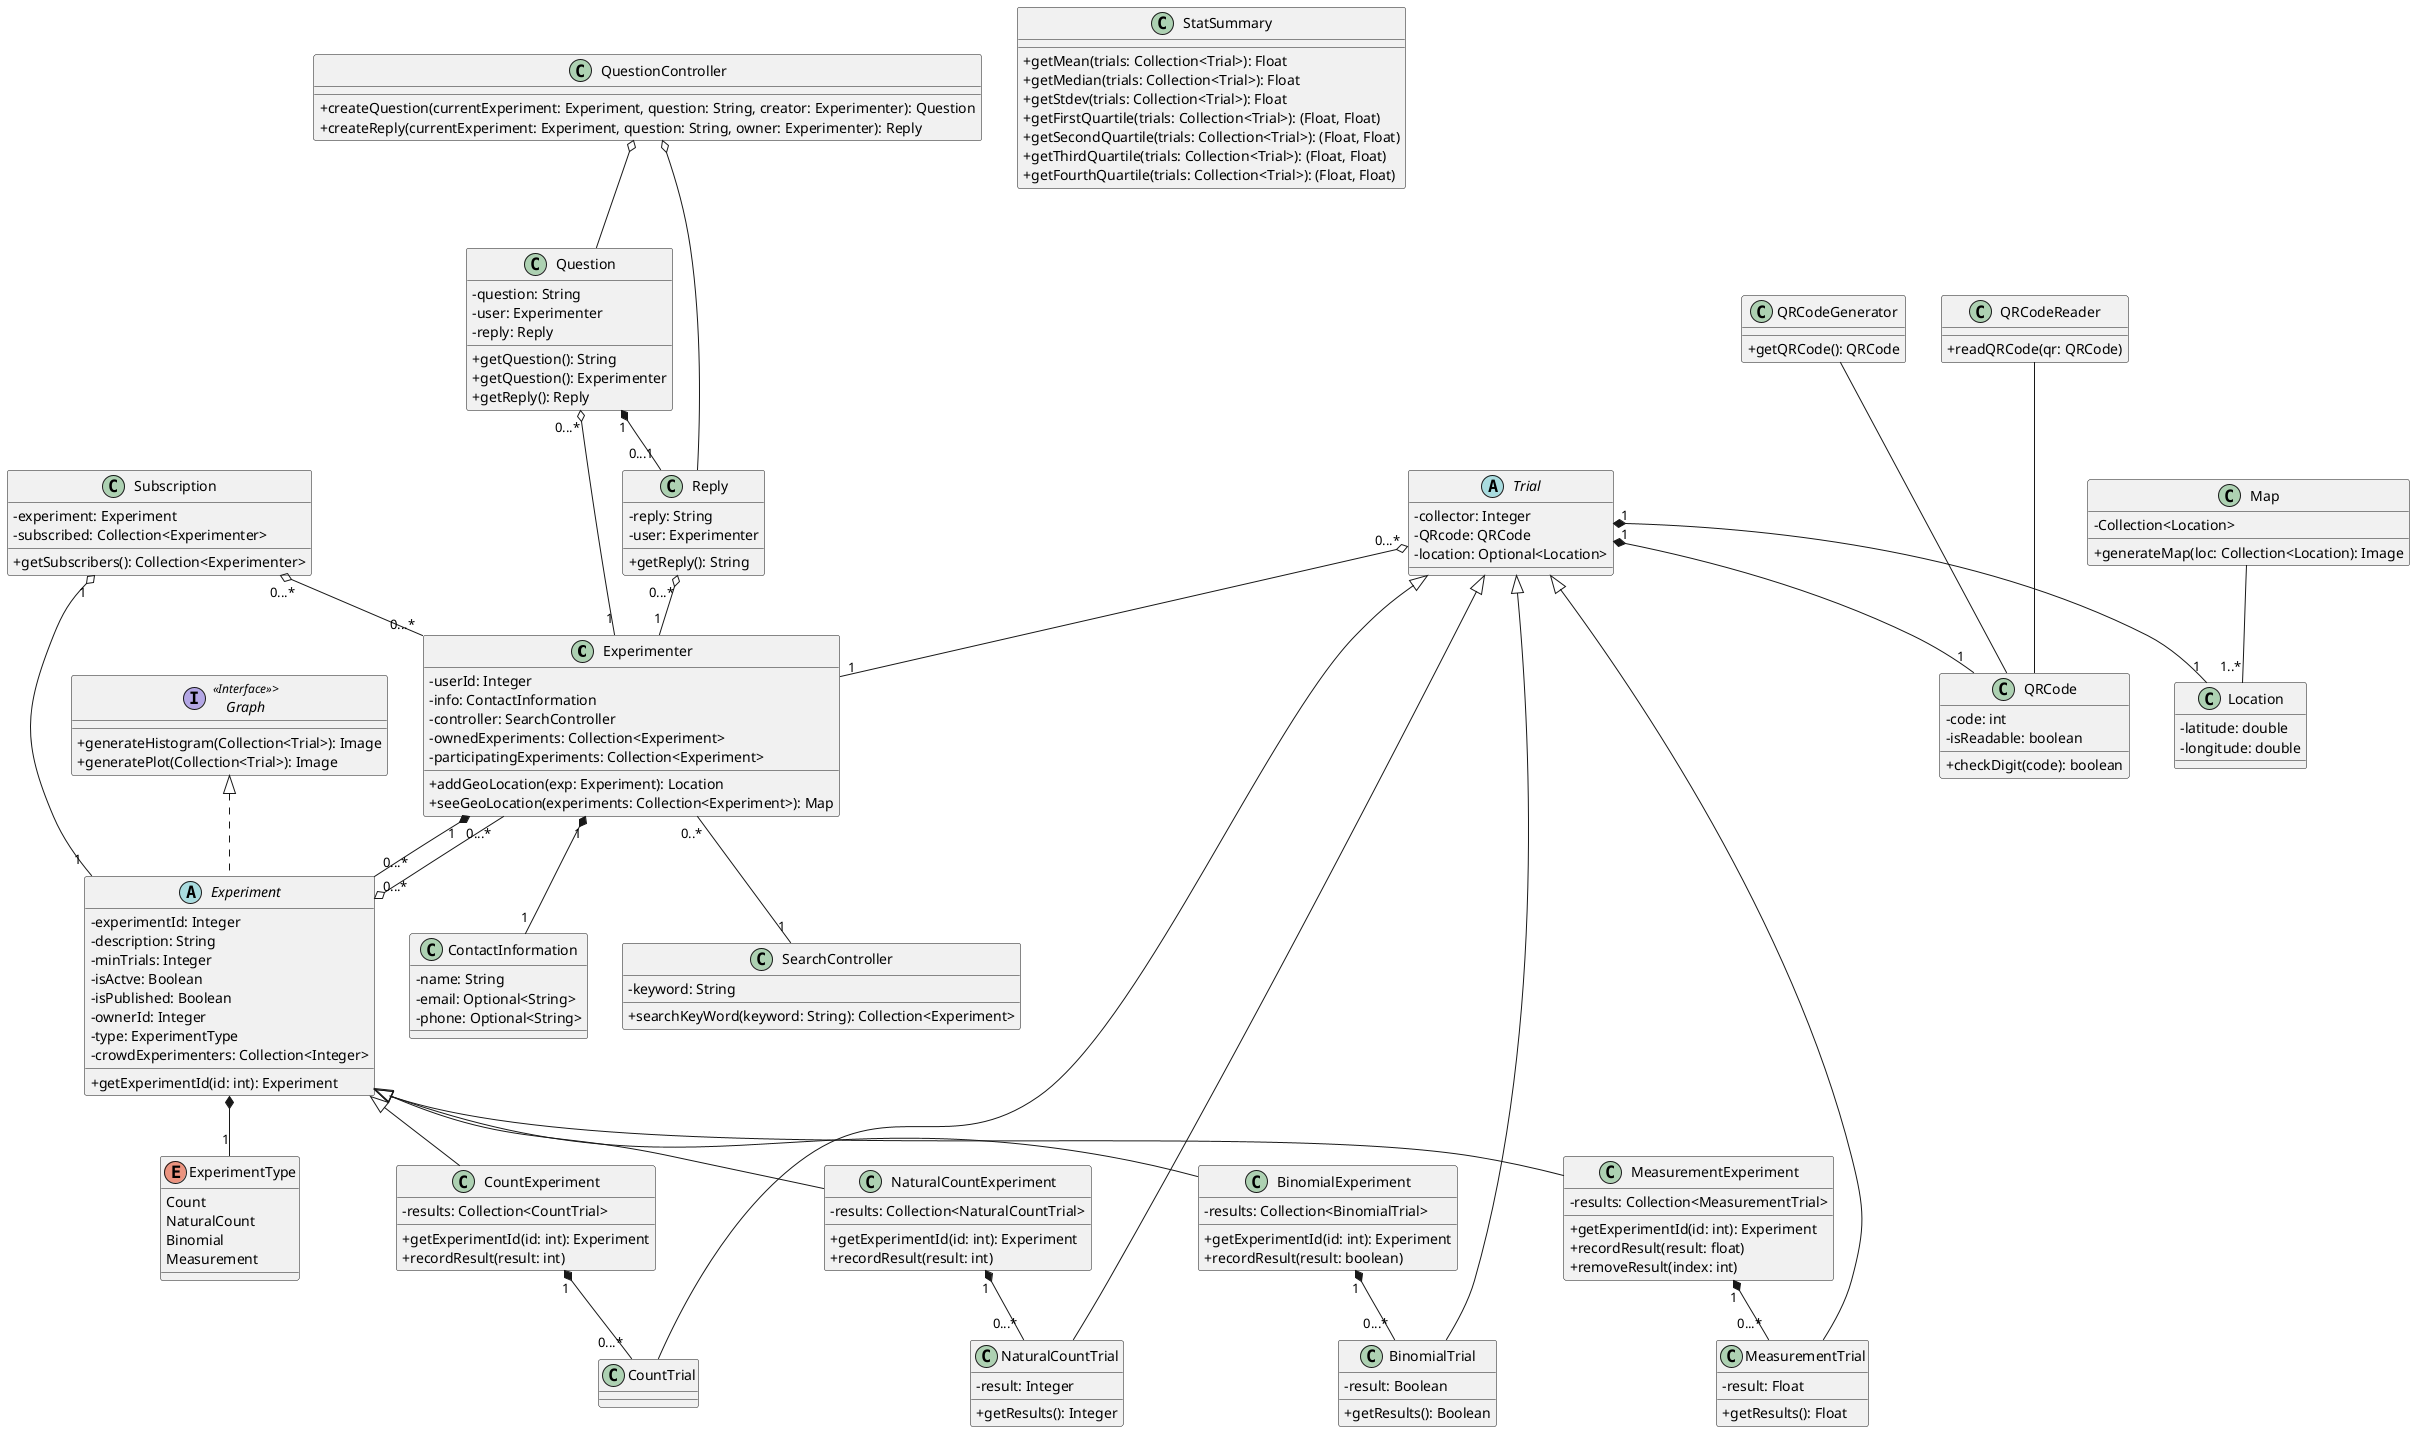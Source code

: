 @startuml UML
skinparam classAttributeIconSize 0

' generic class for an experimenter
' note that experiments will likely be stored by user id instead of by all experiment info
' We could do hasing, but it's probably easier for now (for the UML sake) to represent this as a collection of experiments
class Experimenter {
    -userId: Integer
    -info: ContactInformation
    -controller: SearchController
    -ownedExperiments: Collection<Experiment>
    -participatingExperiments: Collection<Experiment>
    +addGeoLocation(exp: Experiment): Location
    +seeGeoLocation(experiments: Collection<Experiment>): Map
}

' what information does a subscription hold? an experiment & list of users subscribed? currently assumes all subscribers are experimenters of some kind
class Subscription {
    -experiment: Experiment
    -subscribed: Collection<Experimenter>
    +getSubscribers(): Collection<Experimenter>
}

class Question {
    -question: String
    -user: Experimenter
    -reply: Reply
    +getQuestion(): String
    +getQuestion(): Experimenter
    +getReply(): Reply
}

' assume that anyone who can reply to a question is a type of experimenter
class Reply {
    -reply: String
    -user: Experimenter
    +getReply(): String
}

' in charge of questions & their replies
class QuestionController {
    +createQuestion(currentExperiment: Experiment, question: String, creator: Experimenter): Question
    +createReply(currentExperiment: Experiment, question: String, owner: Experimenter): Reply
}

' allows the experiment to enforce only one trial type
enum ExperimentType {
    Count
    NaturalCount
    Binomial
    Measurement
}

' right now will just look for owner based on their id
' idea: make this 'experimentInfo' and give every type of experiment an experimentInfo instead
' rational: for displaying info and searching we don't need the results, just the info
' both are implemented so whichever we don't use can just be deleted
abstract class Experiment implements Graph {
    -experimentId: Integer
    -description: String
    -minTrials: Integer
    -isActve: Boolean
    -isPublished: Boolean
    ' this is the userId of the owner
    -ownerId: Integer
    -type: ExperimentType
    -crowdExperimenters: Collection<Integer>
    +getExperimentId(id: int): Experiment
}



class CountExperiment extends Experiment {
    -results: Collection<CountTrial>
    +getExperimentId(id: int): Experiment
    +recordResult(result: int)
}

class NaturalCountExperiment extends Experiment {
    -results: Collection<NaturalCountTrial>
    +getExperimentId(id: int): Experiment
    +recordResult(result: int)
}

class BinomialExperiment extends Experiment {
    -results: Collection<BinomialTrial>
    +getExperimentId(id: int): Experiment
    +recordResult(result: boolean)
}

class MeasurementExperiment extends Experiment {
    -results: Collection<MeasurementTrial>
    +getExperimentId(id: int): Experiment
    +recordResult(result: float)
    +removeResult(index: int)
}

class StatSummary {
    +getMean(trials: Collection<Trial>): Float
    +getMedian(trials: Collection<Trial>): Float
    +getStdev(trials: Collection<Trial>): Float
    +getFirstQuartile(trials: Collection<Trial>): (Float, Float)
    +getSecondQuartile(trials: Collection<Trial>): (Float, Float)
    +getThirdQuartile(trials: Collection<Trial>): (Float, Float)
    +getFourthQuartile(trials: Collection<Trial>): (Float, Float)

}

' each trial has a unique QRCode associated with it
abstract class Trial {
    ' just going to user experimenter ID here
    -collector: Integer
    -QRcode: QRCode
    -location: Optional<Location>
}

class CountTrial extends Trial {
    ' essentially just a trial but it's own class since other types of trial aren't a count trial
}

' no unsigned ints in java, not sure how to enforce natural numbers only
class NaturalCountTrial extends Trial {
    -result: Integer
    +getResults(): Integer
}

' will likely specify true = pass, false = fail
class BinomialTrial extends Trial {
    -result: Boolean
    +getResults(): Boolean
}

class MeasurementTrial extends Trial {
    -result: Float
    +getResults(): Float
}

class QRCodeGenerator {
    ' implementation details unclear at the moment
    +getQRCode(): QRCode
}

class QRCodeReader {
    ' implementation details unclear at the moment
    +readQRCode(qr: QRCode)
}

class QRCode {
    ' somehow represent this?
    -code: int
    -isReadable: boolean
    ' a lot of QR codes use a check digit to determine if they are valid or not
    +checkDigit(code): boolean
}

class Location {
  -latitude: double
  -longitude: double
}

class Map{
 -Collection<Location>
 +generateMap(loc: Collection<Location): Image
}

Map -- "1..*" Location


interface "Graph" as Graph <<Interface>>> {
    +generateHistogram(Collection<Trial>): Image
    +generatePlot(Collection<Trial>): Image
}

class ContactInformation {
    -name: String
    -email: Optional<String>
    -phone: Optional<String>
}

class SearchController {
    ' functionality here is searchbar functions required by Java so likely don't need to be specified in UML
    -keyword: String
    +searchKeyWord(keyword: String): Collection<Experiment>
}

Experimenter "1" *-- "1" ContactInformation
Experimenter "1" *-- "0...*" Experiment

Subscription "0...*" o-- "0...*" Experimenter
Subscription "1" o-- "1" Experiment

Question "0...*" o-- "1" Experimenter
' Note: does each question get one reply? or does it turn into a thread?
Question "1" *-- "0...1" Reply

Reply "0...*" o-- "1" Experimenter

' Question: do we draw both aggregations since they are different and both are true?
Experiment "0...*" o-- "0...*" Experimenter

CountExperiment "1" *-- "0...*" CountTrial


NaturalCountExperiment "1" *-- "0...*" NaturalCountTrial

BinomialExperiment "1" *-- "0...*" BinomialTrial

MeasurementExperiment "1" *-- "0...*" MeasurementTrial

Trial "0...*" o-- "1" Experimenter
Trial "1" *-- "1" QRCode
Trial "1" *-- "1" Location

QRCodeGenerator --- QRCode
QRCodeReader --- QRCode

Experiment *-- "1" ExperimentType


Experimenter "0..*" -- "1" SearchController

QuestionController  o-- Question
QuestionController o-- Reply


@enduml
